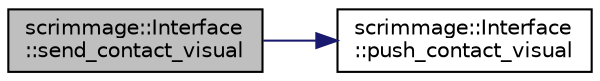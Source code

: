 digraph "scrimmage::Interface::send_contact_visual"
{
 // LATEX_PDF_SIZE
  edge [fontname="Helvetica",fontsize="10",labelfontname="Helvetica",labelfontsize="10"];
  node [fontname="Helvetica",fontsize="10",shape=record];
  rankdir="LR";
  Node1 [label="scrimmage::Interface\l::send_contact_visual",height=0.2,width=0.4,color="black", fillcolor="grey75", style="filled", fontcolor="black",tooltip=" "];
  Node1 -> Node2 [color="midnightblue",fontsize="10",style="solid",fontname="Helvetica"];
  Node2 [label="scrimmage::Interface\l::push_contact_visual",height=0.2,width=0.4,color="black", fillcolor="white", style="filled",URL="$classscrimmage_1_1Interface.html#a711c9c54c42c80f6079ba168f35f7f8c",tooltip=" "];
}

